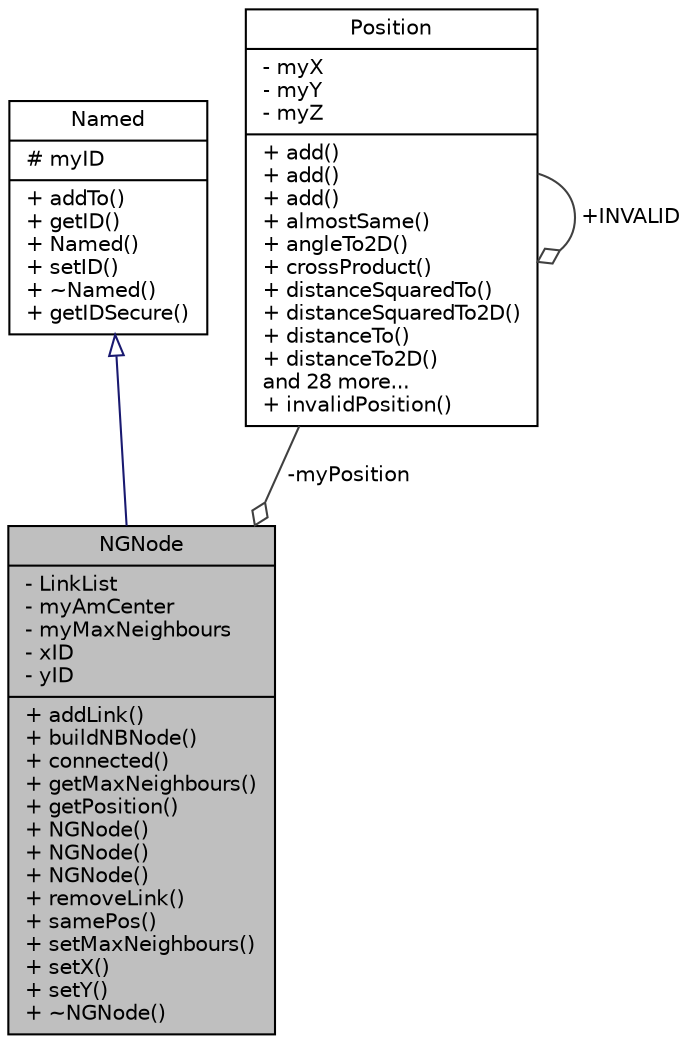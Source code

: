 digraph "NGNode"
{
  edge [fontname="Helvetica",fontsize="10",labelfontname="Helvetica",labelfontsize="10"];
  node [fontname="Helvetica",fontsize="10",shape=record];
  Node2 [label="{NGNode\n|- LinkList\l- myAmCenter\l- myMaxNeighbours\l- xID\l- yID\l|+ addLink()\l+ buildNBNode()\l+ connected()\l+ getMaxNeighbours()\l+ getPosition()\l+ NGNode()\l+ NGNode()\l+ NGNode()\l+ removeLink()\l+ samePos()\l+ setMaxNeighbours()\l+ setX()\l+ setY()\l+ ~NGNode()\l}",height=0.2,width=0.4,color="black", fillcolor="grey75", style="filled", fontcolor="black"];
  Node3 -> Node2 [dir="back",color="midnightblue",fontsize="10",style="solid",arrowtail="onormal",fontname="Helvetica"];
  Node3 [label="{Named\n|# myID\l|+ addTo()\l+ getID()\l+ Named()\l+ setID()\l+ ~Named()\l+ getIDSecure()\l}",height=0.2,width=0.4,color="black", fillcolor="white", style="filled",URL="$d5/dbf/class_named.html",tooltip="Base class for objects which have an id. "];
  Node4 -> Node2 [color="grey25",fontsize="10",style="solid",label=" -myPosition" ,arrowhead="odiamond",fontname="Helvetica"];
  Node4 [label="{Position\n|- myX\l- myY\l- myZ\l|+ add()\l+ add()\l+ add()\l+ almostSame()\l+ angleTo2D()\l+ crossProduct()\l+ distanceSquaredTo()\l+ distanceSquaredTo2D()\l+ distanceTo()\l+ distanceTo2D()\land 28 more...\l+ invalidPosition()\l}",height=0.2,width=0.4,color="black", fillcolor="white", style="filled",URL="$d7/d3b/class_position.html",tooltip="A point in 2D or 3D with translation and scaling methods. "];
  Node4 -> Node4 [color="grey25",fontsize="10",style="solid",label=" +INVALID" ,arrowhead="odiamond",fontname="Helvetica"];
}

